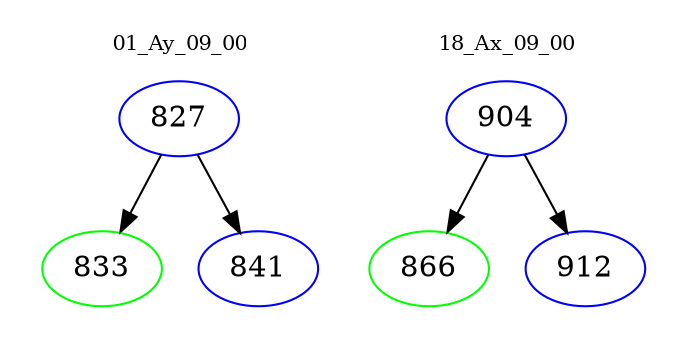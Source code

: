 digraph{
subgraph cluster_0 {
color = white
label = "01_Ay_09_00";
fontsize=10;
T0_827 [label="827", color="blue"]
T0_827 -> T0_833 [color="black"]
T0_833 [label="833", color="green"]
T0_827 -> T0_841 [color="black"]
T0_841 [label="841", color="blue"]
}
subgraph cluster_1 {
color = white
label = "18_Ax_09_00";
fontsize=10;
T1_904 [label="904", color="blue"]
T1_904 -> T1_866 [color="black"]
T1_866 [label="866", color="green"]
T1_904 -> T1_912 [color="black"]
T1_912 [label="912", color="blue"]
}
}
